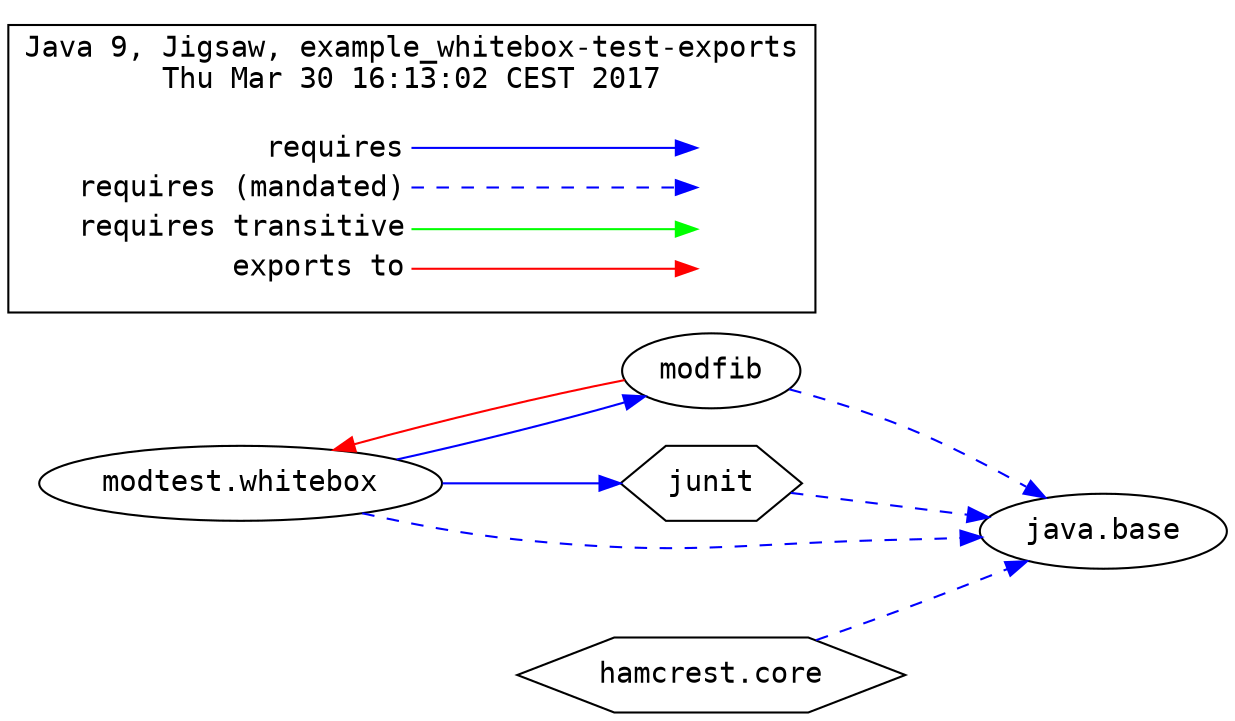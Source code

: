 # Created by depvis.JigsawDepVisualizer on Thu Mar 30 16:13:02 CEST 2017
digraph Java9_Dependency_Visualizer {
modtest_whitebox[fontname="Consolas",shape="ellipse",label="modtest.whitebox"];
modfib[fontname="Consolas",shape="ellipse",label="modfib"];
junit[fontname="Consolas",shape="hexagon",label="junit"];
java_base[fontname="Consolas",shape="ellipse",label="java.base"];
hamcrest_core[fontname="Consolas",shape="hexagon",label="hamcrest.core"];
modtest_whitebox -> modfib[color="#0000ff",fontname="Consolas",fontcolor="#0000ff",weight="8"]
modtest_whitebox -> junit[color="#0000ff",fontname="Consolas",fontcolor="#0000ff",weight="8"]
modtest_whitebox -> java_base[color="#0000ff",fontname="Consolas",fontcolor="#0000ff",style="dashed",weight="16"]
hamcrest_core -> java_base[color="#0000ff",fontname="Consolas",fontcolor="#0000ff",style="dashed",weight="16"]
modfib -> java_base[color="#0000ff",fontname="Consolas",fontcolor="#0000ff",style="dashed",weight="16"]
modfib -> modtest_whitebox[fontname="Consolas",fontcolor="#ff0000",color="#ff0000",weight="2"]
junit -> java_base[color="#0000ff",fontname="Consolas",fontcolor="#0000ff",style="dashed",weight="16"]
rankdir=LR
node [shape=plaintext]
subgraph cluster_01 { 
  label = "Java 9, Jigsaw, example_whitebox-test-exports
Thu Mar 30 16:13:02 CEST 2017"
  fontname="Consolas"
  key [label=<<table border="0" cellpadding="2" cellspacing="0" cellborder="0">
    <tr><td align="right" port="i1">requires</td></tr>
    <tr><td align="right" port="i2">requires (mandated)</td></tr>
    <tr><td align="right" port="i3">requires transitive</td></tr>
    <tr><td align="right" port="i4">exports to</td></tr>
    </table>>,fontname="Consolas"]
  key2 [label=<<table border="0" cellpadding="2" cellspacing="0" cellborder="0">
    <tr><td port="i1">&nbsp;</td></tr>
    <tr><td port="i2">&nbsp;</td></tr>
    <tr><td port="i3">&nbsp;</td></tr>
    <tr><td port="i4">&nbsp;</td></tr>
    </table>>,fontname="Consolas"]
  key:i1:e -> key2:i1:w [color=BLUE]
  key:i2:e -> key2:i2:w [color=BLUE, style=dashed]
  key:i3:e -> key2:i3:w [color=GREEN]
  key:i4:e -> key2:i4:w [color=RED]
}
}
